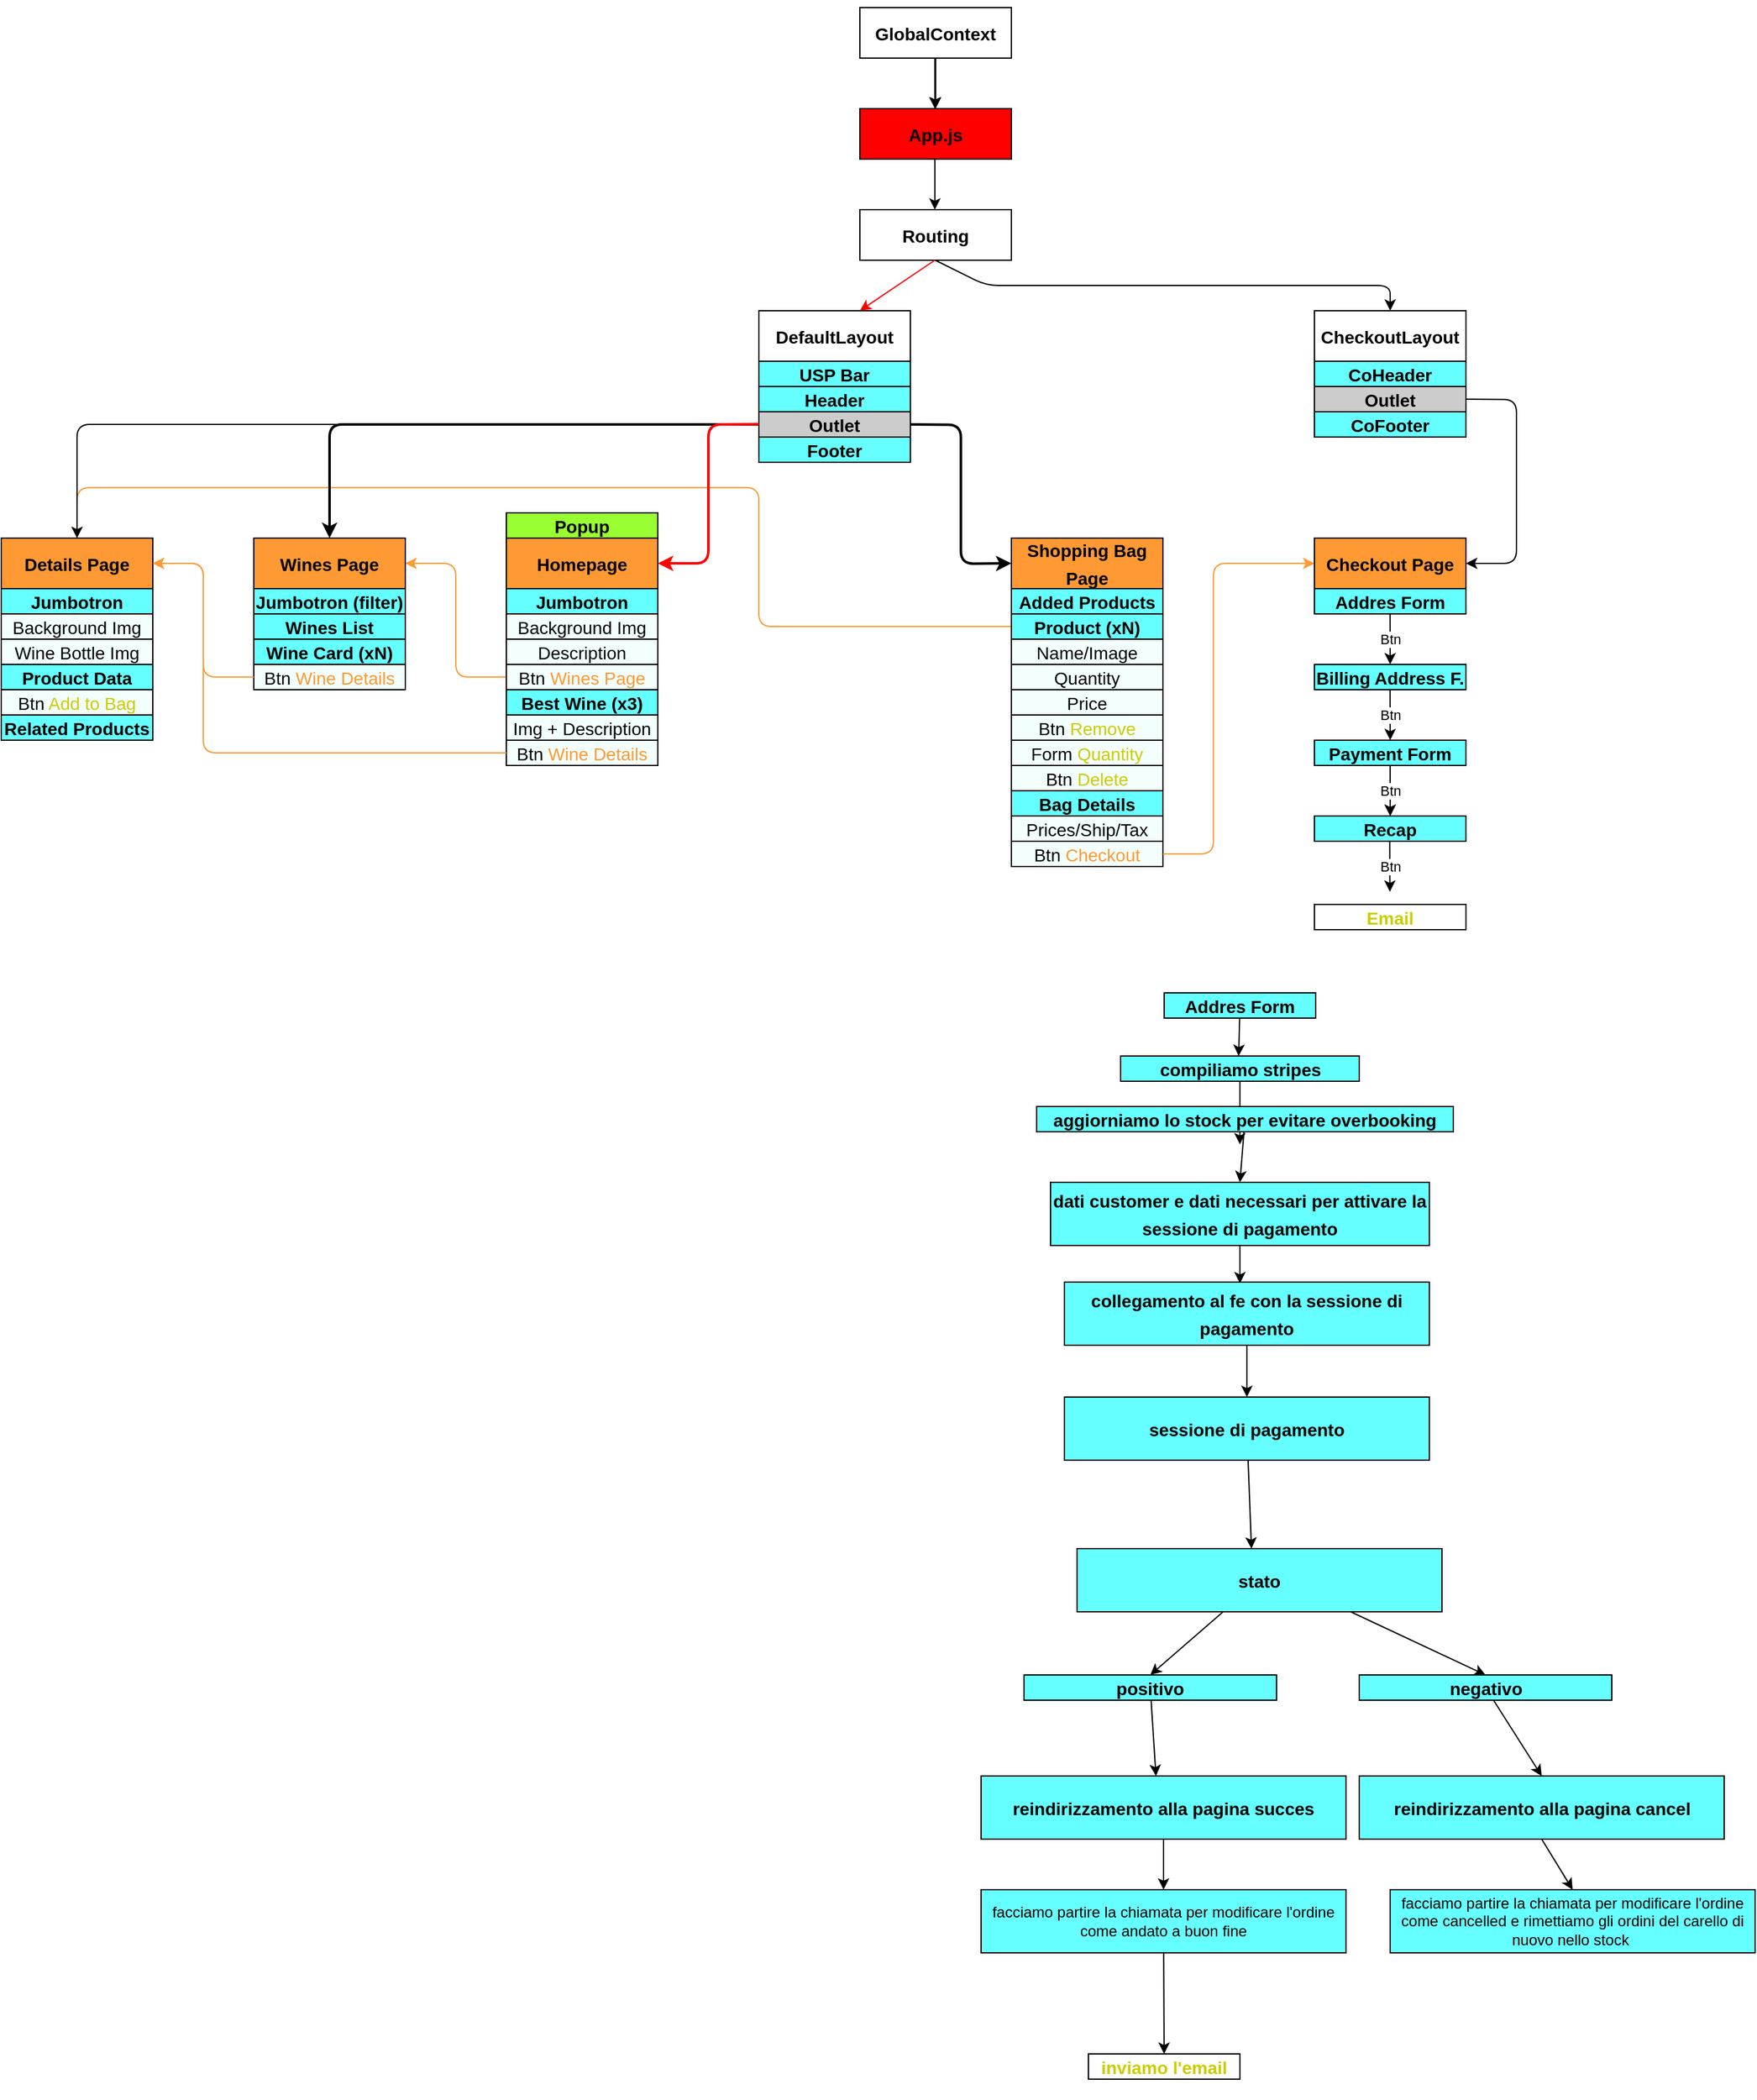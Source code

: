 <mxfile>
    <diagram id="nwdSCzwuePk1PnvwoUQb" name="Page-1">
        <mxGraphModel dx="994" dy="840" grid="1" gridSize="10" guides="1" tooltips="1" connect="1" arrows="1" fold="1" page="1" pageScale="1" pageWidth="827" pageHeight="1169" background="#FFFFFF" math="0" shadow="0">
            <root>
                <mxCell id="0"/>
                <mxCell id="1" parent="0"/>
                <mxCell id="2kkC-uDO4qgrPlb1AO49-221" style="edgeStyle=none;html=1;exitX=1;exitY=0;exitDx=0;exitDy=0;entryX=1;entryY=0.25;entryDx=0;entryDy=0;strokeColor=#000000;" parent="1" edge="1">
                    <mxGeometry relative="1" as="geometry">
                        <mxPoint x="1480" y="600" as="targetPoint"/>
                        <mxPoint x="1480" y="470" as="sourcePoint"/>
                        <Array as="points">
                            <mxPoint x="1520" y="470.25"/>
                            <mxPoint x="1520" y="600"/>
                        </Array>
                    </mxGeometry>
                </mxCell>
                <mxCell id="2kkC-uDO4qgrPlb1AO49-209" style="edgeStyle=none;html=1;fillColor=#FF9933;strokeColor=#FF9933;exitX=0;exitY=0.5;exitDx=0;exitDy=0;entryX=0.5;entryY=0;entryDx=0;entryDy=0;" parent="1" target="2kkC-uDO4qgrPlb1AO49-184" edge="1">
                    <mxGeometry relative="1" as="geometry">
                        <mxPoint x="360" y="540" as="targetPoint"/>
                        <mxPoint x="1120" y="650" as="sourcePoint"/>
                        <Array as="points">
                            <mxPoint x="920" y="650"/>
                            <mxPoint x="920" y="540"/>
                            <mxPoint x="380" y="540"/>
                        </Array>
                    </mxGeometry>
                </mxCell>
                <mxCell id="qb9317ztOWv1eg-Fw3YS-106" style="edgeStyle=none;html=1;exitX=0;exitY=0.5;exitDx=0;exitDy=0;entryX=0.5;entryY=0;entryDx=0;entryDy=0;strokeColor=#000000;" parent="1" edge="1">
                    <mxGeometry relative="1" as="geometry">
                        <mxPoint x="380" y="580" as="targetPoint"/>
                        <mxPoint x="720" y="490" as="sourcePoint"/>
                        <Array as="points">
                            <mxPoint x="380" y="490"/>
                        </Array>
                    </mxGeometry>
                </mxCell>
                <mxCell id="2kkC-uDO4qgrPlb1AO49-228" value="" style="edgeStyle=orthogonalEdgeStyle;rounded=0;orthogonalLoop=1;jettySize=auto;html=1;" parent="1" source="4" target="17cNY2cypdbhjjbuXBbz-177" edge="1">
                    <mxGeometry relative="1" as="geometry"/>
                </mxCell>
                <mxCell id="4" value="&lt;h2&gt;&lt;span style=&quot;font-size: 14px;&quot;&gt;GlobalContext&lt;/span&gt;&lt;/h2&gt;" style="rounded=0;whiteSpace=wrap;html=1;fillColor=#FFFFFF;strokeColor=#000000;" parent="1" vertex="1">
                    <mxGeometry x="1000" y="160" width="120" height="40" as="geometry"/>
                </mxCell>
                <mxCell id="46" style="edgeStyle=none;html=1;entryX=1;entryY=0.5;entryDx=0;entryDy=0;fillColor=#FF9933;strokeColor=#FF9933;" parent="1" target="2kkC-uDO4qgrPlb1AO49-179" edge="1">
                    <mxGeometry relative="1" as="geometry">
                        <mxPoint x="710" y="740" as="targetPoint"/>
                        <mxPoint x="720" y="690" as="sourcePoint"/>
                        <Array as="points">
                            <mxPoint x="680" y="690"/>
                            <mxPoint x="680" y="600"/>
                        </Array>
                    </mxGeometry>
                </mxCell>
                <mxCell id="17cNY2cypdbhjjbuXBbz-175" style="edgeStyle=none;html=1;" parent="1" edge="1">
                    <mxGeometry relative="1" as="geometry">
                        <mxPoint x="1059.39" y="240" as="targetPoint"/>
                        <mxPoint x="1059.39" y="200" as="sourcePoint"/>
                    </mxGeometry>
                </mxCell>
                <mxCell id="17cNY2cypdbhjjbuXBbz-177" value="&lt;h2&gt;&lt;span style=&quot;font-size: 14px;&quot;&gt;App.js&lt;/span&gt;&lt;/h2&gt;" style="rounded=0;whiteSpace=wrap;html=1;fillColor=#FF0000;strokeColor=#000000;" parent="1" vertex="1">
                    <mxGeometry x="1000" y="240" width="120" height="40" as="geometry"/>
                </mxCell>
                <mxCell id="17cNY2cypdbhjjbuXBbz-178" style="edgeStyle=none;html=1;" parent="1" edge="1">
                    <mxGeometry relative="1" as="geometry">
                        <mxPoint x="1059.39" y="320" as="targetPoint"/>
                        <mxPoint x="1059.39" y="280" as="sourcePoint"/>
                    </mxGeometry>
                </mxCell>
                <mxCell id="17cNY2cypdbhjjbuXBbz-179" value="&lt;h2&gt;&lt;span style=&quot;font-size: 14px;&quot;&gt;Routing&lt;/span&gt;&lt;/h2&gt;" style="rounded=0;whiteSpace=wrap;html=1;fillColor=#FFFFFF;strokeColor=#000000;" parent="1" vertex="1">
                    <mxGeometry x="1000" y="320" width="120" height="40" as="geometry"/>
                </mxCell>
                <mxCell id="17cNY2cypdbhjjbuXBbz-180" style="edgeStyle=none;html=1;strokeColor=#FF0000;" parent="1" edge="1">
                    <mxGeometry relative="1" as="geometry">
                        <mxPoint x="1000" y="400" as="targetPoint"/>
                        <mxPoint x="1059.39" y="360" as="sourcePoint"/>
                    </mxGeometry>
                </mxCell>
                <mxCell id="17cNY2cypdbhjjbuXBbz-182" style="edgeStyle=none;html=1;entryX=0.5;entryY=0;entryDx=0;entryDy=0;jumpStyle=none;" parent="1" target="2kkC-uDO4qgrPlb1AO49-212" edge="1">
                    <mxGeometry relative="1" as="geometry">
                        <mxPoint x="1320" y="400" as="targetPoint"/>
                        <mxPoint x="1059.7" y="360" as="sourcePoint"/>
                        <Array as="points">
                            <mxPoint x="1100" y="380"/>
                            <mxPoint x="1420" y="380"/>
                        </Array>
                    </mxGeometry>
                </mxCell>
                <mxCell id="17cNY2cypdbhjjbuXBbz-183" value="&lt;h2&gt;&lt;span style=&quot;font-size: 14px;&quot;&gt;DefaultLayout&lt;/span&gt;&lt;/h2&gt;" style="rounded=0;whiteSpace=wrap;html=1;fillColor=#FFFFFF;strokeColor=#000000;" parent="1" vertex="1">
                    <mxGeometry x="920" y="400" width="120" height="40" as="geometry"/>
                </mxCell>
                <mxCell id="17cNY2cypdbhjjbuXBbz-185" value="&lt;h2&gt;&lt;span style=&quot;font-size: 14px;&quot;&gt;USP Bar&lt;/span&gt;&lt;/h2&gt;" style="rounded=0;whiteSpace=wrap;html=1;fillColor=#66FFFF;strokeColor=#000000;" parent="1" vertex="1">
                    <mxGeometry x="920" y="440" width="120" height="20" as="geometry"/>
                </mxCell>
                <mxCell id="17cNY2cypdbhjjbuXBbz-186" value="&lt;h2&gt;&lt;span style=&quot;font-size: 14px;&quot;&gt;Header&lt;/span&gt;&lt;/h2&gt;" style="rounded=0;whiteSpace=wrap;html=1;fillColor=#66FFFF;strokeColor=#000000;" parent="1" vertex="1">
                    <mxGeometry x="920" y="460" width="120" height="20" as="geometry"/>
                </mxCell>
                <mxCell id="17cNY2cypdbhjjbuXBbz-187" value="&lt;h2&gt;&lt;span style=&quot;font-size: 14px;&quot;&gt;Outlet&lt;/span&gt;&lt;/h2&gt;" style="rounded=0;whiteSpace=wrap;html=1;fillColor=#CCCCCC;strokeColor=#000000;" parent="1" vertex="1">
                    <mxGeometry x="920" y="480" width="120" height="20" as="geometry"/>
                </mxCell>
                <mxCell id="17cNY2cypdbhjjbuXBbz-188" value="&lt;h2&gt;&lt;span style=&quot;font-size: 14px;&quot;&gt;Footer&lt;/span&gt;&lt;/h2&gt;" style="rounded=0;whiteSpace=wrap;html=1;fillColor=#66FFFF;strokeColor=#000000;" parent="1" vertex="1">
                    <mxGeometry x="920" y="500" width="120" height="20" as="geometry"/>
                </mxCell>
                <mxCell id="17cNY2cypdbhjjbuXBbz-190" value="&lt;h2&gt;&lt;span style=&quot;font-size: 14px;&quot;&gt;Homepage&lt;/span&gt;&lt;/h2&gt;" style="rounded=0;whiteSpace=wrap;html=1;fillColor=#FF9933;strokeColor=#000000;" parent="1" vertex="1">
                    <mxGeometry x="720" y="580" width="120" height="40" as="geometry"/>
                </mxCell>
                <mxCell id="17cNY2cypdbhjjbuXBbz-192" value="&lt;h2&gt;&lt;span style=&quot;font-size: 14px;&quot;&gt;Popup&lt;/span&gt;&lt;/h2&gt;" style="rounded=0;whiteSpace=wrap;html=1;fillColor=#99FF33;strokeColor=#000000;" parent="1" vertex="1">
                    <mxGeometry x="720" y="560" width="120" height="20" as="geometry"/>
                </mxCell>
                <mxCell id="17cNY2cypdbhjjbuXBbz-194" value="&lt;h2&gt;&lt;span style=&quot;font-size: 14px;&quot;&gt;Jumbotron&lt;/span&gt;&lt;/h2&gt;" style="rounded=0;whiteSpace=wrap;html=1;fillColor=#66FFFF;strokeColor=#000000;" parent="1" vertex="1">
                    <mxGeometry x="720" y="620" width="120" height="20" as="geometry"/>
                </mxCell>
                <mxCell id="AlbWoZTHrOoAmGMyRqAu-174" value="&lt;h2&gt;&lt;span style=&quot;font-size: 14px;&quot;&gt;&lt;span style=&quot;font-weight: normal;&quot;&gt;Background Img&lt;/span&gt;&lt;/span&gt;&lt;/h2&gt;" style="rounded=0;whiteSpace=wrap;html=1;fillColor=#F2FFFD;strokeColor=#000000;" parent="1" vertex="1">
                    <mxGeometry x="720" y="640" width="120" height="20" as="geometry"/>
                </mxCell>
                <mxCell id="AlbWoZTHrOoAmGMyRqAu-175" value="&lt;h2&gt;&lt;span style=&quot;font-size: 14px;&quot;&gt;&lt;span style=&quot;font-weight: normal;&quot;&gt;Description&lt;/span&gt;&lt;/span&gt;&lt;/h2&gt;" style="rounded=0;whiteSpace=wrap;html=1;fillColor=#F2FFFD;strokeColor=#000000;" parent="1" vertex="1">
                    <mxGeometry x="720" y="660" width="120" height="20" as="geometry"/>
                </mxCell>
                <mxCell id="AlbWoZTHrOoAmGMyRqAu-176" value="&lt;h2&gt;&lt;span style=&quot;font-size: 14px;&quot;&gt;&lt;span style=&quot;font-weight: normal;&quot;&gt;Btn &lt;/span&gt;&lt;font style=&quot;color: rgb(255, 153, 51);&quot;&gt;&lt;span style=&quot;font-weight: normal;&quot;&gt;Wines Page&lt;/span&gt;&lt;/font&gt;&lt;/span&gt;&lt;/h2&gt;" style="rounded=0;whiteSpace=wrap;html=1;fillColor=#F2FFFD;strokeColor=#000000;" parent="1" vertex="1">
                    <mxGeometry x="720" y="680" width="120" height="20" as="geometry"/>
                </mxCell>
                <mxCell id="AlbWoZTHrOoAmGMyRqAu-177" value="&lt;h2&gt;&lt;span style=&quot;font-size: 14px;&quot;&gt;Best Wine (x3)&lt;/span&gt;&lt;/h2&gt;" style="rounded=0;whiteSpace=wrap;html=1;fillColor=#66FFFF;strokeColor=#000000;" parent="1" vertex="1">
                    <mxGeometry x="720" y="700" width="120" height="20" as="geometry"/>
                </mxCell>
                <mxCell id="AlbWoZTHrOoAmGMyRqAu-178" value="&lt;h2&gt;&lt;span style=&quot;font-size: 14px;&quot;&gt;&lt;span style=&quot;font-weight: normal;&quot;&gt;Img + Description&lt;/span&gt;&lt;/span&gt;&lt;/h2&gt;" style="rounded=0;whiteSpace=wrap;html=1;fillColor=#F2FFFD;strokeColor=#000000;" parent="1" vertex="1">
                    <mxGeometry x="720" y="720" width="120" height="20" as="geometry"/>
                </mxCell>
                <mxCell id="2kkC-uDO4qgrPlb1AO49-174" value="&lt;h2&gt;&lt;span style=&quot;font-size: 14px;&quot;&gt;&lt;span style=&quot;font-weight: normal;&quot;&gt;Btn &lt;/span&gt;&lt;font style=&quot;color: rgb(255, 153, 51);&quot;&gt;&lt;span style=&quot;font-weight: normal;&quot;&gt;Wine Details&lt;/span&gt;&lt;/font&gt;&lt;/span&gt;&lt;/h2&gt;" style="rounded=0;whiteSpace=wrap;html=1;fillColor=#F2FFFD;strokeColor=#000000;" parent="1" vertex="1">
                    <mxGeometry x="720" y="740" width="120" height="20" as="geometry"/>
                </mxCell>
                <mxCell id="2kkC-uDO4qgrPlb1AO49-177" style="edgeStyle=none;html=1;exitX=0;exitY=0.5;exitDx=0;exitDy=0;entryX=0.5;entryY=0;entryDx=0;entryDy=0;strokeWidth=2;" parent="1" source="17cNY2cypdbhjjbuXBbz-187" target="2kkC-uDO4qgrPlb1AO49-179" edge="1">
                    <mxGeometry relative="1" as="geometry">
                        <mxPoint x="400" y="490" as="targetPoint"/>
                        <mxPoint x="860" y="414.88" as="sourcePoint"/>
                        <Array as="points">
                            <mxPoint x="580" y="490"/>
                        </Array>
                    </mxGeometry>
                </mxCell>
                <mxCell id="2kkC-uDO4qgrPlb1AO49-179" value="&lt;h2&gt;&lt;span style=&quot;font-size: 14px;&quot;&gt;Wines Page&lt;/span&gt;&lt;/h2&gt;" style="rounded=0;whiteSpace=wrap;html=1;fillColor=#FF9933;strokeColor=#000000;" parent="1" vertex="1">
                    <mxGeometry x="520" y="580" width="120" height="40" as="geometry"/>
                </mxCell>
                <mxCell id="2kkC-uDO4qgrPlb1AO49-180" value="&lt;h2&gt;&lt;span style=&quot;font-size: 14px;&quot;&gt;Jumbotron (filter)&lt;/span&gt;&lt;/h2&gt;" style="rounded=0;whiteSpace=wrap;html=1;fillColor=#66FFFF;strokeColor=#000000;" parent="1" vertex="1">
                    <mxGeometry x="520" y="620" width="120" height="20" as="geometry"/>
                </mxCell>
                <mxCell id="2kkC-uDO4qgrPlb1AO49-181" value="&lt;h2&gt;&lt;span style=&quot;font-size: 14px;&quot;&gt;Wines List&lt;/span&gt;&lt;/h2&gt;" style="rounded=0;whiteSpace=wrap;html=1;fillColor=#66FFFF;strokeColor=#000000;" parent="1" vertex="1">
                    <mxGeometry x="520" y="640" width="120" height="20" as="geometry"/>
                </mxCell>
                <mxCell id="2kkC-uDO4qgrPlb1AO49-182" value="&lt;h2&gt;&lt;span style=&quot;font-size: 14px;&quot;&gt;Wine Card (xN)&lt;/span&gt;&lt;/h2&gt;" style="rounded=0;whiteSpace=wrap;html=1;fillColor=#66FFFF;strokeColor=#000000;" parent="1" vertex="1">
                    <mxGeometry x="520" y="660" width="120" height="20" as="geometry"/>
                </mxCell>
                <mxCell id="2kkC-uDO4qgrPlb1AO49-183" value="&lt;h2&gt;&lt;span style=&quot;font-size: 14px;&quot;&gt;&lt;span style=&quot;font-weight: normal;&quot;&gt;Btn &lt;/span&gt;&lt;font style=&quot;color: rgb(255, 153, 51);&quot;&gt;&lt;span style=&quot;font-weight: normal;&quot;&gt;Wine Details&lt;/span&gt;&lt;/font&gt;&lt;/span&gt;&lt;/h2&gt;" style="rounded=0;whiteSpace=wrap;html=1;fillColor=#F2FFFD;strokeColor=#000000;" parent="1" vertex="1">
                    <mxGeometry x="520" y="680" width="120" height="20" as="geometry"/>
                </mxCell>
                <mxCell id="2kkC-uDO4qgrPlb1AO49-184" value="&lt;h2&gt;&lt;span style=&quot;font-size: 14px;&quot;&gt;Details Page&lt;/span&gt;&lt;/h2&gt;" style="rounded=0;whiteSpace=wrap;html=1;fillColor=#FF9933;strokeColor=#000000;" parent="1" vertex="1">
                    <mxGeometry x="320" y="580" width="120" height="40" as="geometry"/>
                </mxCell>
                <mxCell id="2kkC-uDO4qgrPlb1AO49-185" style="edgeStyle=none;html=1;entryX=1;entryY=0.5;entryDx=0;entryDy=0;fillColor=#FF9933;strokeColor=#FF9933;" parent="1" edge="1">
                    <mxGeometry relative="1" as="geometry">
                        <mxPoint x="440" y="600" as="targetPoint"/>
                        <mxPoint x="520" y="690" as="sourcePoint"/>
                        <Array as="points">
                            <mxPoint x="480" y="690"/>
                            <mxPoint x="480" y="600"/>
                        </Array>
                    </mxGeometry>
                </mxCell>
                <mxCell id="2kkC-uDO4qgrPlb1AO49-186" style="edgeStyle=none;html=1;entryX=1;entryY=0.5;entryDx=0;entryDy=0;fillColor=#FF9933;strokeColor=#FF9933;exitX=0;exitY=0.5;exitDx=0;exitDy=0;" parent="1" source="2kkC-uDO4qgrPlb1AO49-174" edge="1">
                    <mxGeometry relative="1" as="geometry">
                        <mxPoint x="440" y="600" as="targetPoint"/>
                        <mxPoint x="710" y="750" as="sourcePoint"/>
                        <Array as="points">
                            <mxPoint x="480" y="750"/>
                            <mxPoint x="480" y="600"/>
                        </Array>
                    </mxGeometry>
                </mxCell>
                <mxCell id="2kkC-uDO4qgrPlb1AO49-187" value="&lt;h2&gt;&lt;span style=&quot;font-size: 14px;&quot;&gt;Jumbotron&lt;/span&gt;&lt;/h2&gt;" style="rounded=0;whiteSpace=wrap;html=1;fillColor=#66FFFF;strokeColor=#000000;" parent="1" vertex="1">
                    <mxGeometry x="320" y="620" width="120" height="20" as="geometry"/>
                </mxCell>
                <mxCell id="2kkC-uDO4qgrPlb1AO49-188" value="&lt;h2&gt;&lt;span style=&quot;font-size: 14px;&quot;&gt;&lt;span style=&quot;font-weight: normal;&quot;&gt;Background Img&lt;/span&gt;&lt;/span&gt;&lt;/h2&gt;" style="rounded=0;whiteSpace=wrap;html=1;fillColor=#F2FFFD;strokeColor=#000000;" parent="1" vertex="1">
                    <mxGeometry x="320" y="640" width="120" height="20" as="geometry"/>
                </mxCell>
                <mxCell id="2kkC-uDO4qgrPlb1AO49-189" value="&lt;h2&gt;&lt;span style=&quot;font-size: 14px;&quot;&gt;&lt;span style=&quot;font-weight: normal;&quot;&gt;Wine Bottle Img&lt;/span&gt;&lt;/span&gt;&lt;/h2&gt;" style="rounded=0;whiteSpace=wrap;html=1;fillColor=#F2FFFD;strokeColor=#000000;" parent="1" vertex="1">
                    <mxGeometry x="320" y="660" width="120" height="20" as="geometry"/>
                </mxCell>
                <mxCell id="2kkC-uDO4qgrPlb1AO49-191" value="&lt;h2&gt;&lt;span style=&quot;font-size: 14px;&quot;&gt;Product Data&lt;/span&gt;&lt;/h2&gt;" style="rounded=0;whiteSpace=wrap;html=1;fillColor=#66FFFF;strokeColor=#000000;" parent="1" vertex="1">
                    <mxGeometry x="320" y="680" width="120" height="20" as="geometry"/>
                </mxCell>
                <mxCell id="2kkC-uDO4qgrPlb1AO49-192" value="&lt;h2&gt;&lt;span style=&quot;font-size: 14px;&quot;&gt;&lt;span style=&quot;font-weight: normal;&quot;&gt;Btn &lt;/span&gt;&lt;font style=&quot;color: rgb(204, 204, 0);&quot;&gt;&lt;span style=&quot;font-weight: normal;&quot;&gt;Add to Bag&lt;/span&gt;&lt;/font&gt;&lt;/span&gt;&lt;/h2&gt;" style="rounded=0;whiteSpace=wrap;html=1;fillColor=#F2FFFD;strokeColor=#000000;" parent="1" vertex="1">
                    <mxGeometry x="320" y="700" width="120" height="20" as="geometry"/>
                </mxCell>
                <mxCell id="2kkC-uDO4qgrPlb1AO49-194" value="&lt;h2&gt;&lt;span style=&quot;font-size: 14px;&quot;&gt;Related Products&lt;/span&gt;&lt;/h2&gt;" style="rounded=0;whiteSpace=wrap;html=1;fillColor=#66FFFF;strokeColor=#000000;" parent="1" vertex="1">
                    <mxGeometry x="320" y="720" width="120" height="20" as="geometry"/>
                </mxCell>
                <mxCell id="2kkC-uDO4qgrPlb1AO49-196" style="edgeStyle=none;html=1;exitX=1;exitY=0.5;exitDx=0;exitDy=0;strokeWidth=2;" parent="1" source="17cNY2cypdbhjjbuXBbz-187" edge="1">
                    <mxGeometry relative="1" as="geometry">
                        <mxPoint x="1120" y="600" as="targetPoint"/>
                        <mxPoint x="1120" y="490" as="sourcePoint"/>
                        <Array as="points">
                            <mxPoint x="1080" y="490.25"/>
                            <mxPoint x="1080" y="600.25"/>
                        </Array>
                    </mxGeometry>
                </mxCell>
                <mxCell id="2kkC-uDO4qgrPlb1AO49-197" value="&lt;h2&gt;&lt;span style=&quot;font-size: 14px;&quot;&gt;Shopping Bag Page&lt;/span&gt;&lt;/h2&gt;" style="rounded=0;whiteSpace=wrap;html=1;fillColor=#FF9933;strokeColor=#000000;" parent="1" vertex="1">
                    <mxGeometry x="1120" y="580" width="120" height="40" as="geometry"/>
                </mxCell>
                <mxCell id="2kkC-uDO4qgrPlb1AO49-198" value="&lt;h2&gt;&lt;span style=&quot;font-size: 14px;&quot;&gt;Added Products&lt;/span&gt;&lt;/h2&gt;" style="rounded=0;whiteSpace=wrap;html=1;fillColor=#66FFFF;strokeColor=#000000;" parent="1" vertex="1">
                    <mxGeometry x="1120" y="620" width="120" height="20" as="geometry"/>
                </mxCell>
                <mxCell id="2kkC-uDO4qgrPlb1AO49-200" value="&lt;h2&gt;&lt;span style=&quot;font-size: 14px;&quot;&gt;Product (xN)&lt;/span&gt;&lt;/h2&gt;" style="rounded=0;whiteSpace=wrap;html=1;fillColor=#66FFFF;strokeColor=#000000;" parent="1" vertex="1">
                    <mxGeometry x="1120" y="640" width="120" height="20" as="geometry"/>
                </mxCell>
                <mxCell id="2kkC-uDO4qgrPlb1AO49-203" value="&lt;h2&gt;&lt;span style=&quot;font-size: 14px;&quot;&gt;&lt;span style=&quot;font-weight: normal;&quot;&gt;Name/Image&lt;/span&gt;&lt;/span&gt;&lt;/h2&gt;" style="rounded=0;whiteSpace=wrap;html=1;fillColor=#F2FFFD;strokeColor=#000000;" parent="1" vertex="1">
                    <mxGeometry x="1120" y="660" width="120" height="20" as="geometry"/>
                </mxCell>
                <mxCell id="2kkC-uDO4qgrPlb1AO49-204" value="&lt;h2&gt;&lt;span style=&quot;font-size: 14px;&quot;&gt;&lt;span style=&quot;font-weight: normal;&quot;&gt;Quantity&lt;/span&gt;&lt;/span&gt;&lt;/h2&gt;" style="rounded=0;whiteSpace=wrap;html=1;fillColor=#F2FFFD;strokeColor=#000000;" parent="1" vertex="1">
                    <mxGeometry x="1120" y="680" width="120" height="20" as="geometry"/>
                </mxCell>
                <mxCell id="2kkC-uDO4qgrPlb1AO49-205" value="&lt;h2&gt;&lt;span style=&quot;font-size: 14px;&quot;&gt;&lt;span style=&quot;font-weight: normal;&quot;&gt;Price&lt;/span&gt;&lt;/span&gt;&lt;/h2&gt;" style="rounded=0;whiteSpace=wrap;html=1;fillColor=#F2FFFD;strokeColor=#000000;" parent="1" vertex="1">
                    <mxGeometry x="1120" y="700" width="120" height="20" as="geometry"/>
                </mxCell>
                <mxCell id="2kkC-uDO4qgrPlb1AO49-206" value="&lt;h2&gt;&lt;span style=&quot;font-size: 14px;&quot;&gt;&lt;span style=&quot;font-weight: normal;&quot;&gt;Btn &lt;/span&gt;&lt;font color=&quot;#cccc00&quot;&gt;&lt;span style=&quot;font-weight: normal;&quot;&gt;Remove&lt;/span&gt;&lt;/font&gt;&lt;/span&gt;&lt;/h2&gt;" style="rounded=0;whiteSpace=wrap;html=1;fillColor=#F2FFFD;strokeColor=#000000;" parent="1" vertex="1">
                    <mxGeometry x="1120" y="720" width="120" height="20" as="geometry"/>
                </mxCell>
                <mxCell id="2kkC-uDO4qgrPlb1AO49-207" value="&lt;h2&gt;&lt;span style=&quot;font-size: 14px;&quot;&gt;&lt;span style=&quot;font-weight: normal;&quot;&gt;Form&amp;nbsp;&lt;/span&gt;&lt;font color=&quot;#cccc00&quot;&gt;&lt;span style=&quot;font-weight: normal;&quot;&gt;Quantity&lt;/span&gt;&lt;/font&gt;&lt;/span&gt;&lt;/h2&gt;" style="rounded=0;whiteSpace=wrap;html=1;fillColor=#F2FFFD;strokeColor=#000000;" parent="1" vertex="1">
                    <mxGeometry x="1120" y="740" width="120" height="20" as="geometry"/>
                </mxCell>
                <mxCell id="2kkC-uDO4qgrPlb1AO49-208" value="&lt;h2&gt;&lt;span style=&quot;font-size: 14px;&quot;&gt;&lt;span style=&quot;font-weight: normal;&quot;&gt;Btn &lt;/span&gt;&lt;font color=&quot;#cccc00&quot;&gt;&lt;span style=&quot;font-weight: normal;&quot;&gt;Delete&lt;/span&gt;&lt;/font&gt;&lt;/span&gt;&lt;/h2&gt;" style="rounded=0;whiteSpace=wrap;html=1;fillColor=#F2FFFD;strokeColor=#000000;" parent="1" vertex="1">
                    <mxGeometry x="1120" y="760" width="120" height="20" as="geometry"/>
                </mxCell>
                <mxCell id="2kkC-uDO4qgrPlb1AO49-210" value="&lt;h2&gt;&lt;span style=&quot;font-size: 14px;&quot;&gt;&lt;span style=&quot;font-weight: normal;&quot;&gt;Btn &lt;/span&gt;&lt;font color=&quot;#ff9933&quot;&gt;&lt;span style=&quot;font-weight: normal;&quot;&gt;Checkout&lt;/span&gt;&lt;/font&gt;&lt;/span&gt;&lt;/h2&gt;" style="rounded=0;whiteSpace=wrap;html=1;fillColor=#F2FFFD;strokeColor=#000000;" parent="1" vertex="1">
                    <mxGeometry x="1120" y="820" width="120" height="20" as="geometry"/>
                </mxCell>
                <mxCell id="2kkC-uDO4qgrPlb1AO49-211" style="edgeStyle=none;html=1;fillColor=#FF9933;strokeColor=#FF9933;exitX=1;exitY=0.5;exitDx=0;exitDy=0;entryX=0;entryY=0.5;entryDx=0;entryDy=0;" parent="1" source="2kkC-uDO4qgrPlb1AO49-210" target="2kkC-uDO4qgrPlb1AO49-223" edge="1">
                    <mxGeometry relative="1" as="geometry">
                        <mxPoint x="1350" y="600" as="targetPoint"/>
                        <mxPoint x="1410" y="700" as="sourcePoint"/>
                        <Array as="points">
                            <mxPoint x="1280" y="830"/>
                            <mxPoint x="1280" y="600"/>
                        </Array>
                    </mxGeometry>
                </mxCell>
                <mxCell id="2kkC-uDO4qgrPlb1AO49-212" value="&lt;h2&gt;&lt;span style=&quot;font-size: 14px;&quot;&gt;CheckoutLayout&lt;/span&gt;&lt;/h2&gt;" style="rounded=0;whiteSpace=wrap;html=1;fillColor=#FFFFFF;strokeColor=#000000;" parent="1" vertex="1">
                    <mxGeometry x="1360" y="400" width="120" height="40" as="geometry"/>
                </mxCell>
                <mxCell id="2kkC-uDO4qgrPlb1AO49-213" value="&lt;h2&gt;&lt;span style=&quot;font-size: 14px;&quot;&gt;CoHeader&lt;/span&gt;&lt;/h2&gt;" style="rounded=0;whiteSpace=wrap;html=1;fillColor=#66FFFF;strokeColor=#000000;" parent="1" vertex="1">
                    <mxGeometry x="1360" y="440" width="120" height="20" as="geometry"/>
                </mxCell>
                <mxCell id="2kkC-uDO4qgrPlb1AO49-215" value="&lt;h2&gt;&lt;span style=&quot;font-size: 14px;&quot;&gt;Outlet&lt;/span&gt;&lt;/h2&gt;" style="rounded=0;whiteSpace=wrap;html=1;fillColor=#CCCCCC;strokeColor=#000000;" parent="1" vertex="1">
                    <mxGeometry x="1360" y="460" width="120" height="20" as="geometry"/>
                </mxCell>
                <mxCell id="2kkC-uDO4qgrPlb1AO49-216" value="&lt;h2&gt;&lt;span style=&quot;font-size: 14px;&quot;&gt;CoFooter&lt;/span&gt;&lt;/h2&gt;" style="rounded=0;whiteSpace=wrap;html=1;fillColor=#66FFFF;strokeColor=#000000;" parent="1" vertex="1">
                    <mxGeometry x="1360" y="480" width="120" height="20" as="geometry"/>
                </mxCell>
                <mxCell id="2kkC-uDO4qgrPlb1AO49-217" value="&lt;h2&gt;&lt;span style=&quot;font-size: 14px;&quot;&gt;Bag Details&lt;/span&gt;&lt;/h2&gt;" style="rounded=0;whiteSpace=wrap;html=1;fillColor=#66FFFF;strokeColor=#000000;" parent="1" vertex="1">
                    <mxGeometry x="1120" y="780" width="120" height="20" as="geometry"/>
                </mxCell>
                <mxCell id="2kkC-uDO4qgrPlb1AO49-218" value="&lt;h2&gt;&lt;span style=&quot;font-size: 14px;&quot;&gt;&lt;span style=&quot;font-weight: normal;&quot;&gt;Prices/Ship/Tax&lt;/span&gt;&lt;/span&gt;&lt;/h2&gt;" style="rounded=0;whiteSpace=wrap;html=1;fillColor=#F2FFFD;strokeColor=#000000;" parent="1" vertex="1">
                    <mxGeometry x="1120" y="800" width="120" height="20" as="geometry"/>
                </mxCell>
                <mxCell id="2kkC-uDO4qgrPlb1AO49-223" value="&lt;h2&gt;&lt;span style=&quot;font-size: 14px;&quot;&gt;Checkout Page&lt;/span&gt;&lt;/h2&gt;" style="rounded=0;whiteSpace=wrap;html=1;fillColor=#FF9933;strokeColor=#000000;" parent="1" vertex="1">
                    <mxGeometry x="1360" y="580" width="120" height="40" as="geometry"/>
                </mxCell>
                <mxCell id="2kkC-uDO4qgrPlb1AO49-224" value="&lt;h2&gt;&lt;span style=&quot;font-size: 14px;&quot;&gt;Addres Form&lt;/span&gt;&lt;/h2&gt;" style="rounded=0;whiteSpace=wrap;html=1;fillColor=#66FFFF;strokeColor=#000000;" parent="1" vertex="1">
                    <mxGeometry x="1360" y="620" width="120" height="20" as="geometry"/>
                </mxCell>
                <mxCell id="2kkC-uDO4qgrPlb1AO49-225" value="&lt;h2&gt;&lt;span style=&quot;font-size: 14px;&quot;&gt;Billing Address F.&lt;/span&gt;&lt;/h2&gt;" style="rounded=0;whiteSpace=wrap;html=1;fillColor=#66FFFF;strokeColor=#000000;" parent="1" vertex="1">
                    <mxGeometry x="1360" y="680" width="120" height="20" as="geometry"/>
                </mxCell>
                <mxCell id="2kkC-uDO4qgrPlb1AO49-241" value="" style="edgeStyle=orthogonalEdgeStyle;rounded=0;orthogonalLoop=1;jettySize=auto;html=1;" parent="1" source="2kkC-uDO4qgrPlb1AO49-226" target="2kkC-uDO4qgrPlb1AO49-240" edge="1">
                    <mxGeometry relative="1" as="geometry"/>
                </mxCell>
                <mxCell id="2kkC-uDO4qgrPlb1AO49-226" value="&lt;h2&gt;&lt;span style=&quot;font-size: 14px;&quot;&gt;Payment Form&lt;/span&gt;&lt;/h2&gt;" style="rounded=0;whiteSpace=wrap;html=1;fillColor=#66FFFF;strokeColor=#000000;" parent="1" vertex="1">
                    <mxGeometry x="1360" y="740" width="120" height="20" as="geometry"/>
                </mxCell>
                <mxCell id="2kkC-uDO4qgrPlb1AO49-234" value="" style="endArrow=classic;html=1;rounded=0;entryX=0.5;entryY=0;entryDx=0;entryDy=0;" parent="1" target="2kkC-uDO4qgrPlb1AO49-225" edge="1">
                    <mxGeometry relative="1" as="geometry">
                        <mxPoint x="1419.89" y="640" as="sourcePoint"/>
                        <mxPoint x="1419.89" y="670" as="targetPoint"/>
                    </mxGeometry>
                </mxCell>
                <mxCell id="2kkC-uDO4qgrPlb1AO49-235" value="Btn" style="edgeLabel;resizable=0;html=1;;align=center;verticalAlign=middle;" parent="2kkC-uDO4qgrPlb1AO49-234" connectable="0" vertex="1">
                    <mxGeometry relative="1" as="geometry"/>
                </mxCell>
                <mxCell id="2kkC-uDO4qgrPlb1AO49-236" value="" style="endArrow=classic;html=1;rounded=0;entryX=0.5;entryY=0;entryDx=0;entryDy=0;" parent="1" target="2kkC-uDO4qgrPlb1AO49-226" edge="1">
                    <mxGeometry relative="1" as="geometry">
                        <mxPoint x="1419.89" y="700" as="sourcePoint"/>
                        <mxPoint x="1419.89" y="730" as="targetPoint"/>
                    </mxGeometry>
                </mxCell>
                <mxCell id="2kkC-uDO4qgrPlb1AO49-237" value="Btn" style="edgeLabel;resizable=0;html=1;;align=center;verticalAlign=middle;" parent="2kkC-uDO4qgrPlb1AO49-236" connectable="0" vertex="1">
                    <mxGeometry relative="1" as="geometry"/>
                </mxCell>
                <mxCell id="2kkC-uDO4qgrPlb1AO49-238" value="" style="endArrow=classic;html=1;rounded=0;entryX=0.5;entryY=0;entryDx=0;entryDy=0;" parent="1" edge="1">
                    <mxGeometry relative="1" as="geometry">
                        <mxPoint x="1419.92" y="760" as="sourcePoint"/>
                        <mxPoint x="1420.03" y="800" as="targetPoint"/>
                    </mxGeometry>
                </mxCell>
                <mxCell id="2kkC-uDO4qgrPlb1AO49-239" value="Btn" style="edgeLabel;resizable=0;html=1;;align=center;verticalAlign=middle;" parent="2kkC-uDO4qgrPlb1AO49-238" connectable="0" vertex="1">
                    <mxGeometry relative="1" as="geometry"/>
                </mxCell>
                <mxCell id="2kkC-uDO4qgrPlb1AO49-240" value="&lt;h2&gt;&lt;span style=&quot;font-size: 14px;&quot;&gt;Recap&lt;/span&gt;&lt;/h2&gt;" style="rounded=0;whiteSpace=wrap;html=1;fillColor=#66FFFF;strokeColor=#000000;" parent="1" vertex="1">
                    <mxGeometry x="1360" y="800" width="120" height="20" as="geometry"/>
                </mxCell>
                <mxCell id="2kkC-uDO4qgrPlb1AO49-242" value="" style="endArrow=classic;html=1;rounded=0;entryX=0.5;entryY=0;entryDx=0;entryDy=0;" parent="1" edge="1">
                    <mxGeometry relative="1" as="geometry">
                        <mxPoint x="1419.66" y="820" as="sourcePoint"/>
                        <mxPoint x="1419.77" y="860" as="targetPoint"/>
                    </mxGeometry>
                </mxCell>
                <mxCell id="2kkC-uDO4qgrPlb1AO49-243" value="Btn" style="edgeLabel;resizable=0;html=1;;align=center;verticalAlign=middle;" parent="2kkC-uDO4qgrPlb1AO49-242" connectable="0" vertex="1">
                    <mxGeometry relative="1" as="geometry"/>
                </mxCell>
                <mxCell id="2kkC-uDO4qgrPlb1AO49-244" value="&lt;h2&gt;&lt;span style=&quot;font-size: 14px;&quot;&gt;&lt;font style=&quot;color: rgb(204, 204, 0);&quot;&gt;Email&lt;/font&gt;&lt;/span&gt;&lt;/h2&gt;" style="rounded=0;whiteSpace=wrap;html=1;fillColor=#FFFFFF;strokeColor=#000000;" parent="1" vertex="1">
                    <mxGeometry x="1360" y="870" width="120" height="20" as="geometry"/>
                </mxCell>
                <mxCell id="17cNY2cypdbhjjbuXBbz-189" style="edgeStyle=none;html=1;entryX=1;entryY=0.5;entryDx=0;entryDy=0;strokeColor=#FF0000;strokeWidth=2;" parent="1" target="17cNY2cypdbhjjbuXBbz-190" edge="1">
                    <mxGeometry relative="1" as="geometry">
                        <mxPoint x="680" y="650" as="targetPoint"/>
                        <mxPoint x="920" y="489.75" as="sourcePoint"/>
                        <Array as="points">
                            <mxPoint x="880" y="490"/>
                            <mxPoint x="880" y="600"/>
                        </Array>
                    </mxGeometry>
                </mxCell>
                <mxCell id="64" style="edgeStyle=none;html=1;" edge="1" parent="1" source="47">
                    <mxGeometry relative="1" as="geometry">
                        <mxPoint x="1300" y="990" as="targetPoint"/>
                    </mxGeometry>
                </mxCell>
                <mxCell id="47" value="&lt;h2&gt;&lt;span style=&quot;font-size: 14px;&quot;&gt;Addres Form&lt;/span&gt;&lt;/h2&gt;" style="rounded=0;whiteSpace=wrap;html=1;fillColor=#66FFFF;strokeColor=#000000;" vertex="1" parent="1">
                    <mxGeometry x="1241" y="940" width="120" height="20" as="geometry"/>
                </mxCell>
                <mxCell id="77" style="edgeStyle=none;html=1;" edge="1" parent="1" source="48">
                    <mxGeometry relative="1" as="geometry">
                        <mxPoint x="1301" y="1060" as="targetPoint"/>
                    </mxGeometry>
                </mxCell>
                <mxCell id="48" value="&lt;h2&gt;&lt;span style=&quot;font-size: 14px;&quot;&gt;compiliamo stripes&lt;/span&gt;&lt;/h2&gt;" style="rounded=0;whiteSpace=wrap;html=1;fillColor=#66FFFF;strokeColor=#000000;" vertex="1" parent="1">
                    <mxGeometry x="1206.5" y="990" width="189" height="20" as="geometry"/>
                </mxCell>
                <mxCell id="66" style="edgeStyle=none;html=1;" edge="1" parent="1" source="50">
                    <mxGeometry relative="1" as="geometry">
                        <mxPoint x="1301" y="1170" as="targetPoint"/>
                    </mxGeometry>
                </mxCell>
                <mxCell id="50" value="&lt;h2&gt;&lt;span style=&quot;font-size: 14px;&quot;&gt;dati customer e dati necessari per attivare la sessione di pagamento&lt;/span&gt;&lt;/h2&gt;" style="rounded=0;whiteSpace=wrap;html=1;fillColor=#66FFFF;strokeColor=#000000;" vertex="1" parent="1">
                    <mxGeometry x="1151" y="1090" width="300" height="50" as="geometry"/>
                </mxCell>
                <mxCell id="67" style="edgeStyle=none;html=1;" edge="1" parent="1" source="57">
                    <mxGeometry relative="1" as="geometry">
                        <mxPoint x="1306.5" y="1260" as="targetPoint"/>
                    </mxGeometry>
                </mxCell>
                <mxCell id="57" value="&lt;h2&gt;&lt;span style=&quot;font-size: 14px;&quot;&gt;collegamento al fe con la sessione di pagamento&lt;/span&gt;&lt;/h2&gt;" style="rounded=0;whiteSpace=wrap;html=1;fillColor=#66FFFF;strokeColor=#000000;" vertex="1" parent="1">
                    <mxGeometry x="1162" y="1169" width="289" height="50" as="geometry"/>
                </mxCell>
                <mxCell id="60" value="&lt;h2&gt;&lt;span style=&quot;font-size: 14px;&quot;&gt;&lt;font style=&quot;color: rgb(204, 204, 0);&quot;&gt;inviamo l&#39;email&lt;/font&gt;&lt;/span&gt;&lt;/h2&gt;" style="rounded=0;whiteSpace=wrap;html=1;fillColor=#FFFFFF;strokeColor=#000000;" vertex="1" parent="1">
                    <mxGeometry x="1181" y="1780" width="120" height="20" as="geometry"/>
                </mxCell>
                <mxCell id="69" style="edgeStyle=none;html=1;entryX=0.478;entryY=0;entryDx=0;entryDy=0;entryPerimeter=0;" edge="1" parent="1" source="68" target="70">
                    <mxGeometry relative="1" as="geometry">
                        <mxPoint x="1306.5" y="1360" as="targetPoint"/>
                    </mxGeometry>
                </mxCell>
                <mxCell id="68" value="&lt;h2&gt;&lt;span style=&quot;font-size: 14px;&quot;&gt;sessione di pagamento&lt;/span&gt;&lt;/h2&gt;" style="rounded=0;whiteSpace=wrap;html=1;fillColor=#66FFFF;strokeColor=#000000;" vertex="1" parent="1">
                    <mxGeometry x="1162" y="1260" width="289" height="50" as="geometry"/>
                </mxCell>
                <mxCell id="71" style="edgeStyle=none;html=1;entryX=0.5;entryY=0;entryDx=0;entryDy=0;" edge="1" parent="1" source="70" target="72">
                    <mxGeometry relative="1" as="geometry">
                        <mxPoint x="1220" y="1470" as="targetPoint"/>
                    </mxGeometry>
                </mxCell>
                <mxCell id="81" style="edgeStyle=none;html=1;exitX=0.75;exitY=1;exitDx=0;exitDy=0;entryX=0.5;entryY=0;entryDx=0;entryDy=0;" edge="1" parent="1" source="70" target="82">
                    <mxGeometry relative="1" as="geometry">
                        <mxPoint x="1500" y="1470" as="targetPoint"/>
                    </mxGeometry>
                </mxCell>
                <mxCell id="70" value="&lt;h2&gt;&lt;span style=&quot;font-size: 14px;&quot;&gt;stato&lt;/span&gt;&lt;/h2&gt;" style="rounded=0;whiteSpace=wrap;html=1;fillColor=#66FFFF;strokeColor=#000000;" vertex="1" parent="1">
                    <mxGeometry x="1172" y="1380" width="289" height="50" as="geometry"/>
                </mxCell>
                <mxCell id="73" style="edgeStyle=none;html=1;" edge="1" parent="1" source="72">
                    <mxGeometry relative="1" as="geometry">
                        <mxPoint x="1234.5" y="1560" as="targetPoint"/>
                    </mxGeometry>
                </mxCell>
                <mxCell id="72" value="&lt;h2&gt;&lt;span style=&quot;font-size: 14px;&quot;&gt;positivo&lt;/span&gt;&lt;/h2&gt;" style="rounded=0;whiteSpace=wrap;html=1;fillColor=#66FFFF;strokeColor=#000000;" vertex="1" parent="1">
                    <mxGeometry x="1130" y="1480" width="200" height="20" as="geometry"/>
                </mxCell>
                <mxCell id="75" style="edgeStyle=none;html=1;" edge="1" parent="1" source="74">
                    <mxGeometry relative="1" as="geometry">
                        <mxPoint x="1240.5" y="1650" as="targetPoint"/>
                    </mxGeometry>
                </mxCell>
                <mxCell id="74" value="&lt;h2&gt;&lt;span style=&quot;font-size: 14px;&quot;&gt;reindirizzamento alla pagina succes&lt;/span&gt;&lt;/h2&gt;" style="rounded=0;whiteSpace=wrap;html=1;fillColor=#66FFFF;strokeColor=#000000;" vertex="1" parent="1">
                    <mxGeometry x="1096" y="1560" width="289" height="50" as="geometry"/>
                </mxCell>
                <mxCell id="80" style="edgeStyle=none;html=1;" edge="1" parent="1" source="76" target="60">
                    <mxGeometry relative="1" as="geometry">
                        <mxPoint x="1250" y="1760" as="targetPoint"/>
                    </mxGeometry>
                </mxCell>
                <mxCell id="76" value="facciamo partire la chiamata per modificare l&#39;ordine come andato a buon fine" style="rounded=0;whiteSpace=wrap;html=1;fillColor=#66FFFF;strokeColor=#000000;" vertex="1" parent="1">
                    <mxGeometry x="1096" y="1650" width="289" height="50" as="geometry"/>
                </mxCell>
                <mxCell id="79" style="edgeStyle=none;html=1;entryX=0.5;entryY=0;entryDx=0;entryDy=0;" edge="1" parent="1" source="78" target="50">
                    <mxGeometry relative="1" as="geometry"/>
                </mxCell>
                <mxCell id="78" value="&lt;h2&gt;&lt;span style=&quot;font-size: 14px;&quot;&gt;aggiorniamo lo stock per evitare overbooking&lt;/span&gt;&lt;/h2&gt;" style="rounded=0;whiteSpace=wrap;html=1;fillColor=#66FFFF;strokeColor=#000000;" vertex="1" parent="1">
                    <mxGeometry x="1140" y="1030" width="330" height="20" as="geometry"/>
                </mxCell>
                <mxCell id="83" style="edgeStyle=none;html=1;entryX=0.5;entryY=0;entryDx=0;entryDy=0;" edge="1" parent="1" source="82" target="84">
                    <mxGeometry relative="1" as="geometry">
                        <mxPoint x="1495.5" y="1540" as="targetPoint"/>
                    </mxGeometry>
                </mxCell>
                <mxCell id="82" value="&lt;h2&gt;&lt;span style=&quot;font-size: 14px;&quot;&gt;negativo&lt;/span&gt;&lt;/h2&gt;" style="rounded=0;whiteSpace=wrap;html=1;fillColor=#66FFFF;strokeColor=#000000;" vertex="1" parent="1">
                    <mxGeometry x="1395.5" y="1480" width="200" height="20" as="geometry"/>
                </mxCell>
                <mxCell id="86" style="edgeStyle=none;html=1;exitX=0.5;exitY=1;exitDx=0;exitDy=0;entryX=0.5;entryY=0;entryDx=0;entryDy=0;" edge="1" parent="1" source="84" target="85">
                    <mxGeometry relative="1" as="geometry"/>
                </mxCell>
                <mxCell id="84" value="&lt;h2&gt;&lt;span style=&quot;font-size: 14px;&quot;&gt;reindirizzamento alla pagina cancel&lt;/span&gt;&lt;/h2&gt;" style="rounded=0;whiteSpace=wrap;html=1;fillColor=#66FFFF;strokeColor=#000000;" vertex="1" parent="1">
                    <mxGeometry x="1395.5" y="1560" width="289" height="50" as="geometry"/>
                </mxCell>
                <mxCell id="85" value="facciamo partire la chiamata per modificare l&#39;ordine come cancelled e rimettiamo gli ordini del carello di nuovo nello stock&amp;nbsp;" style="rounded=0;whiteSpace=wrap;html=1;fillColor=#66FFFF;strokeColor=#000000;" vertex="1" parent="1">
                    <mxGeometry x="1420" y="1650" width="289" height="50" as="geometry"/>
                </mxCell>
            </root>
        </mxGraphModel>
    </diagram>
</mxfile>